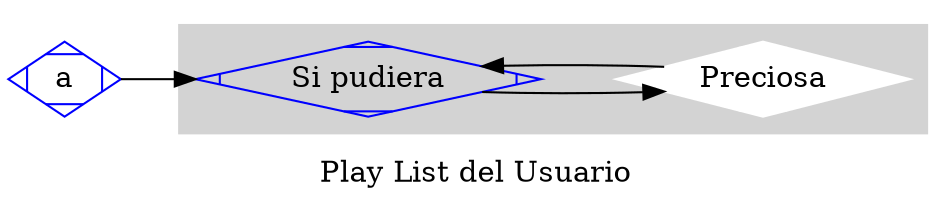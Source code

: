 digraph G {
rankdir=LR
	node [color=blue shape=Mdiamond]
"a"->"Si pudiera"
subgraph cluster_0 {
style=filled; color=lightgrey; node [style=filled,color=white];
		"Si pudiera" -> Preciosa
		Preciosa -> "Si pudiera"
}
label = "Play List del Usuario";
}
